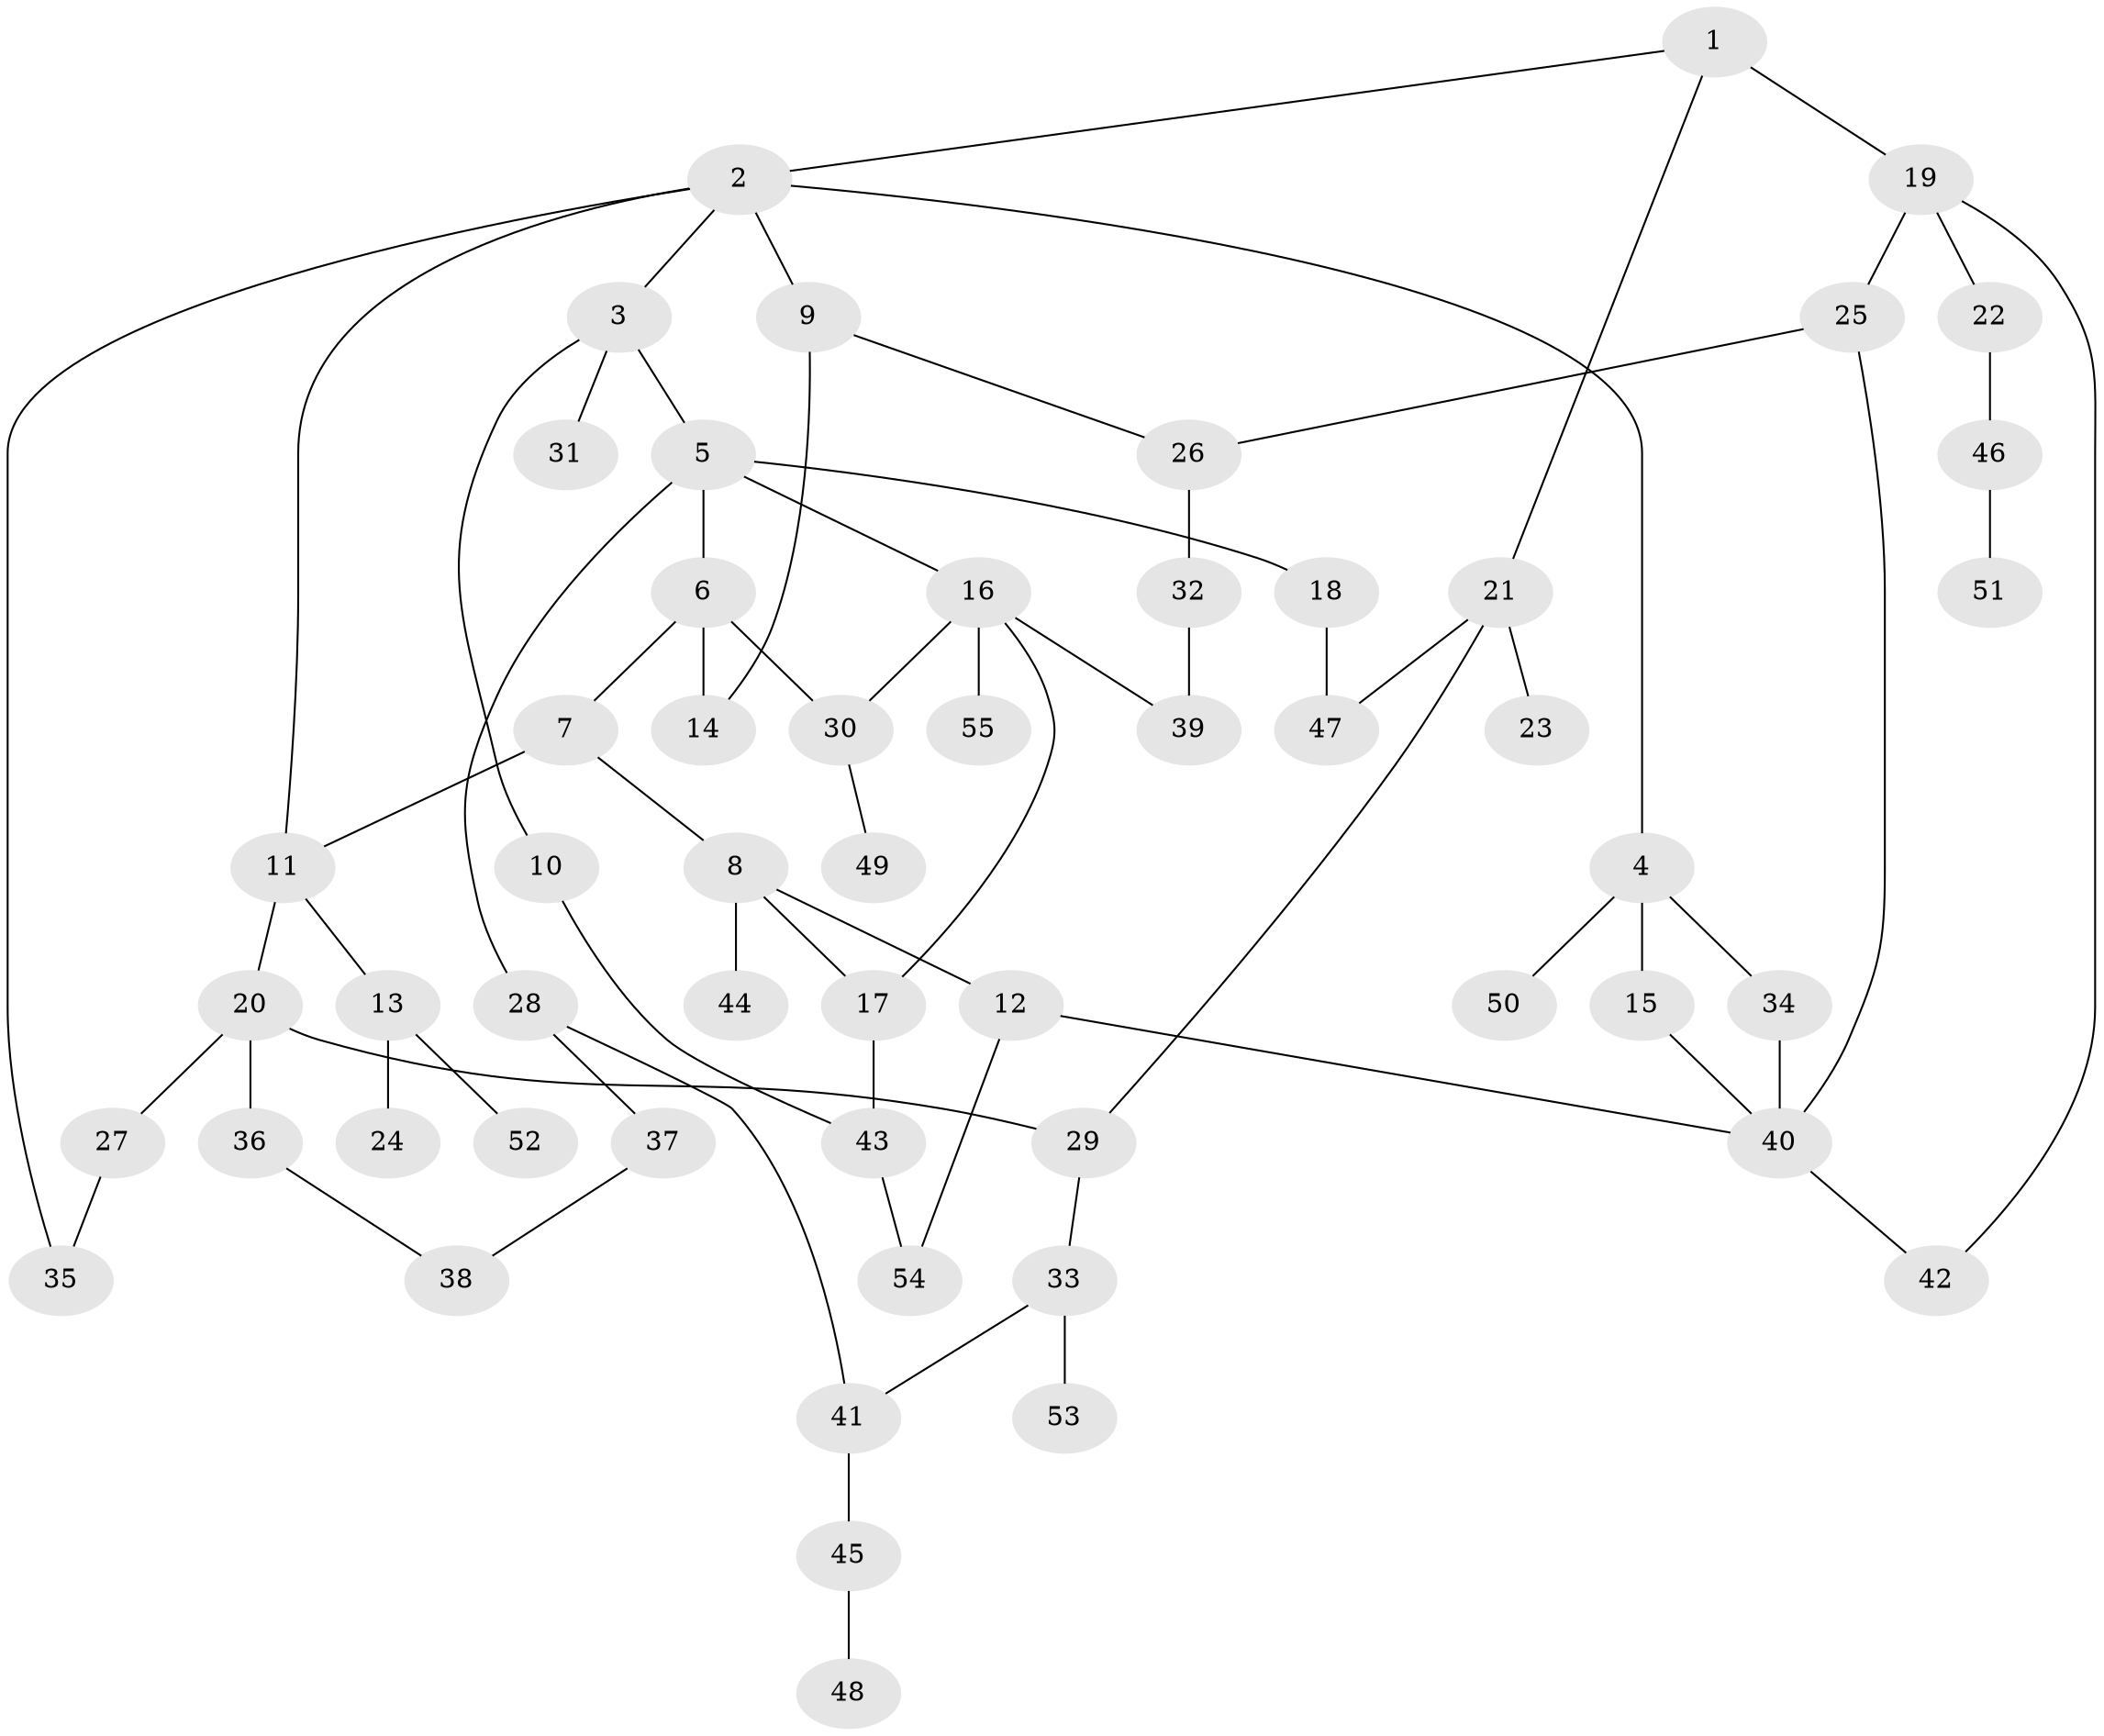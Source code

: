 // Generated by graph-tools (version 1.1) at 2025/01/03/09/25 03:01:02]
// undirected, 55 vertices, 71 edges
graph export_dot {
graph [start="1"]
  node [color=gray90,style=filled];
  1;
  2;
  3;
  4;
  5;
  6;
  7;
  8;
  9;
  10;
  11;
  12;
  13;
  14;
  15;
  16;
  17;
  18;
  19;
  20;
  21;
  22;
  23;
  24;
  25;
  26;
  27;
  28;
  29;
  30;
  31;
  32;
  33;
  34;
  35;
  36;
  37;
  38;
  39;
  40;
  41;
  42;
  43;
  44;
  45;
  46;
  47;
  48;
  49;
  50;
  51;
  52;
  53;
  54;
  55;
  1 -- 2;
  1 -- 19;
  1 -- 21;
  2 -- 3;
  2 -- 4;
  2 -- 9;
  2 -- 11;
  2 -- 35;
  3 -- 5;
  3 -- 10;
  3 -- 31;
  4 -- 15;
  4 -- 34;
  4 -- 50;
  5 -- 6;
  5 -- 16;
  5 -- 18;
  5 -- 28;
  6 -- 7;
  6 -- 30;
  6 -- 14;
  7 -- 8;
  7 -- 11;
  8 -- 12;
  8 -- 17;
  8 -- 44;
  9 -- 14;
  9 -- 26;
  10 -- 43;
  11 -- 13;
  11 -- 20;
  12 -- 54;
  12 -- 40;
  13 -- 24;
  13 -- 52;
  15 -- 40;
  16 -- 30;
  16 -- 39;
  16 -- 55;
  16 -- 17;
  17 -- 43;
  18 -- 47;
  19 -- 22;
  19 -- 25;
  19 -- 42;
  20 -- 27;
  20 -- 36;
  20 -- 29;
  21 -- 23;
  21 -- 29;
  21 -- 47;
  22 -- 46;
  25 -- 40;
  25 -- 26;
  26 -- 32;
  27 -- 35;
  28 -- 37;
  28 -- 41;
  29 -- 33;
  30 -- 49;
  32 -- 39;
  33 -- 41;
  33 -- 53;
  34 -- 40;
  36 -- 38;
  37 -- 38;
  40 -- 42;
  41 -- 45;
  43 -- 54;
  45 -- 48;
  46 -- 51;
}
